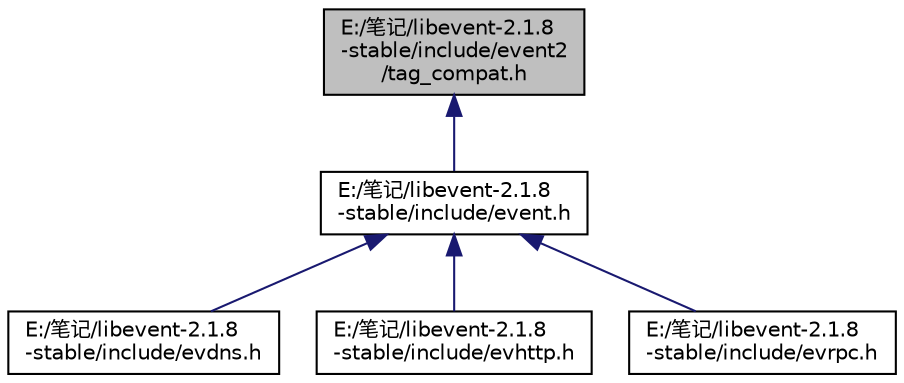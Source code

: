 digraph "E:/笔记/libevent-2.1.8-stable/include/event2/tag_compat.h"
{
 // LATEX_PDF_SIZE
  edge [fontname="Helvetica",fontsize="10",labelfontname="Helvetica",labelfontsize="10"];
  node [fontname="Helvetica",fontsize="10",shape=record];
  Node1 [label="E:/笔记/libevent-2.1.8\l-stable/include/event2\l/tag_compat.h",height=0.2,width=0.4,color="black", fillcolor="grey75", style="filled", fontcolor="black",tooltip=" "];
  Node1 -> Node2 [dir="back",color="midnightblue",fontsize="10",style="solid",fontname="Helvetica"];
  Node2 [label="E:/笔记/libevent-2.1.8\l-stable/include/event.h",height=0.2,width=0.4,color="black", fillcolor="white", style="filled",URL="$event_8h_source.html",tooltip=" "];
  Node2 -> Node3 [dir="back",color="midnightblue",fontsize="10",style="solid",fontname="Helvetica"];
  Node3 [label="E:/笔记/libevent-2.1.8\l-stable/include/evdns.h",height=0.2,width=0.4,color="black", fillcolor="white", style="filled",URL="$evdns_8h.html",tooltip=" "];
  Node2 -> Node4 [dir="back",color="midnightblue",fontsize="10",style="solid",fontname="Helvetica"];
  Node4 [label="E:/笔记/libevent-2.1.8\l-stable/include/evhttp.h",height=0.2,width=0.4,color="black", fillcolor="white", style="filled",URL="$evhttp_8h.html",tooltip=" "];
  Node2 -> Node5 [dir="back",color="midnightblue",fontsize="10",style="solid",fontname="Helvetica"];
  Node5 [label="E:/笔记/libevent-2.1.8\l-stable/include/evrpc.h",height=0.2,width=0.4,color="black", fillcolor="white", style="filled",URL="$evrpc_8h.html",tooltip=" "];
}
